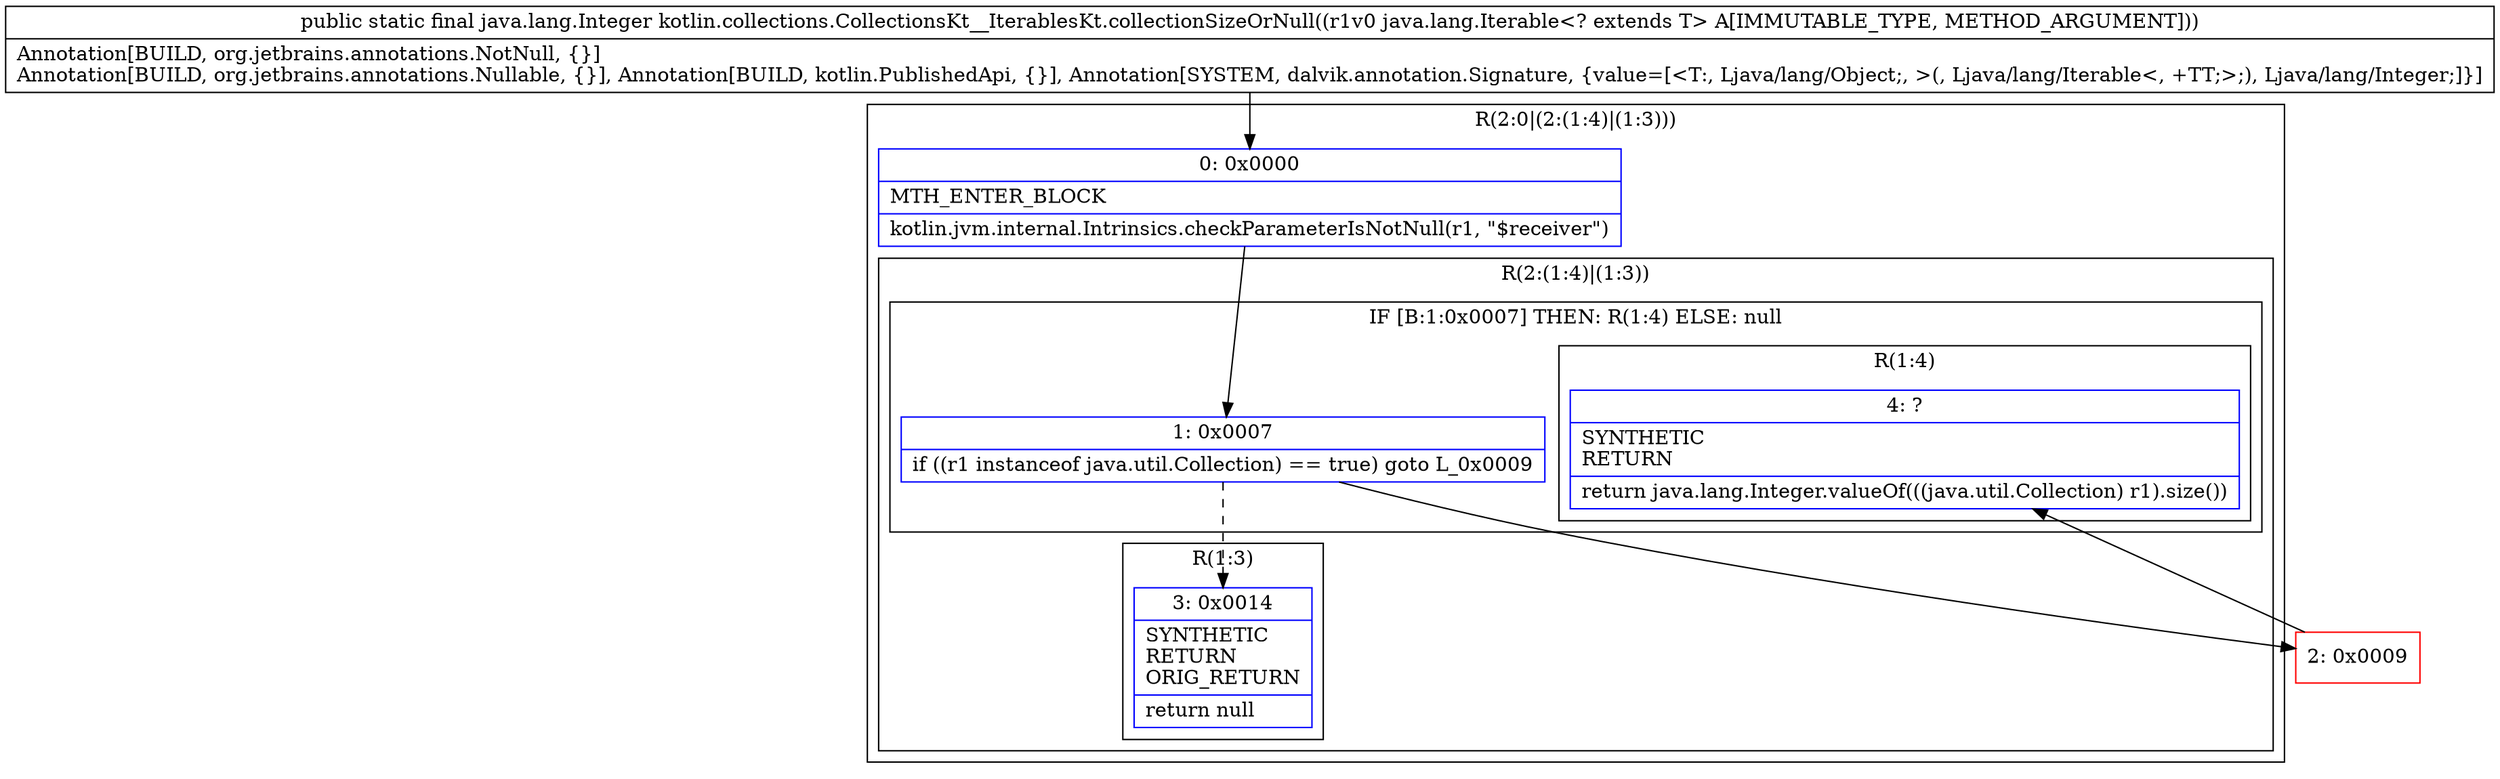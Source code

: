 digraph "CFG forkotlin.collections.CollectionsKt__IterablesKt.collectionSizeOrNull(Ljava\/lang\/Iterable;)Ljava\/lang\/Integer;" {
subgraph cluster_Region_1309126233 {
label = "R(2:0|(2:(1:4)|(1:3)))";
node [shape=record,color=blue];
Node_0 [shape=record,label="{0\:\ 0x0000|MTH_ENTER_BLOCK\l|kotlin.jvm.internal.Intrinsics.checkParameterIsNotNull(r1, \"$receiver\")\l}"];
subgraph cluster_Region_1880193727 {
label = "R(2:(1:4)|(1:3))";
node [shape=record,color=blue];
subgraph cluster_IfRegion_1429973835 {
label = "IF [B:1:0x0007] THEN: R(1:4) ELSE: null";
node [shape=record,color=blue];
Node_1 [shape=record,label="{1\:\ 0x0007|if ((r1 instanceof java.util.Collection) == true) goto L_0x0009\l}"];
subgraph cluster_Region_398745484 {
label = "R(1:4)";
node [shape=record,color=blue];
Node_4 [shape=record,label="{4\:\ ?|SYNTHETIC\lRETURN\l|return java.lang.Integer.valueOf(((java.util.Collection) r1).size())\l}"];
}
}
subgraph cluster_Region_1690459723 {
label = "R(1:3)";
node [shape=record,color=blue];
Node_3 [shape=record,label="{3\:\ 0x0014|SYNTHETIC\lRETURN\lORIG_RETURN\l|return null\l}"];
}
}
}
Node_2 [shape=record,color=red,label="{2\:\ 0x0009}"];
MethodNode[shape=record,label="{public static final java.lang.Integer kotlin.collections.CollectionsKt__IterablesKt.collectionSizeOrNull((r1v0 java.lang.Iterable\<? extends T\> A[IMMUTABLE_TYPE, METHOD_ARGUMENT]))  | Annotation[BUILD, org.jetbrains.annotations.NotNull, \{\}]\lAnnotation[BUILD, org.jetbrains.annotations.Nullable, \{\}], Annotation[BUILD, kotlin.PublishedApi, \{\}], Annotation[SYSTEM, dalvik.annotation.Signature, \{value=[\<T:, Ljava\/lang\/Object;, \>(, Ljava\/lang\/Iterable\<, +TT;\>;), Ljava\/lang\/Integer;]\}]\l}"];
MethodNode -> Node_0;
Node_0 -> Node_1;
Node_1 -> Node_2;
Node_1 -> Node_3[style=dashed];
Node_2 -> Node_4;
}

